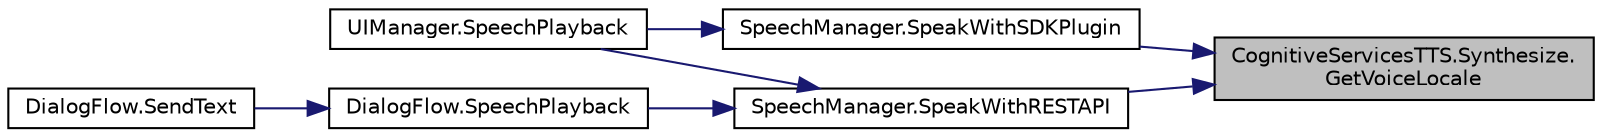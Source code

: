 digraph "CognitiveServicesTTS.Synthesize.GetVoiceLocale"
{
 // LATEX_PDF_SIZE
  edge [fontname="Helvetica",fontsize="10",labelfontname="Helvetica",labelfontsize="10"];
  node [fontname="Helvetica",fontsize="10",shape=record];
  rankdir="RL";
  Node1 [label="CognitiveServicesTTS.Synthesize.\lGetVoiceLocale",height=0.2,width=0.4,color="black", fillcolor="grey75", style="filled", fontcolor="black",tooltip=" "];
  Node1 -> Node2 [dir="back",color="midnightblue",fontsize="10",style="solid",fontname="Helvetica"];
  Node2 [label="SpeechManager.SpeakWithRESTAPI",height=0.2,width=0.4,color="black", fillcolor="white", style="filled",URL="$class_speech_manager.html#a28ed59cffc74b1ce44a8183d5005e845",tooltip="Converts a text string into synthesized speech using Microsoft Cognitive Services,..."];
  Node2 -> Node3 [dir="back",color="midnightblue",fontsize="10",style="solid",fontname="Helvetica"];
  Node3 [label="UIManager.SpeechPlayback",height=0.2,width=0.4,color="black", fillcolor="white", style="filled",URL="$class_u_i_manager.html#a9497a450300bb36c55b518272dbde471",tooltip=" "];
  Node2 -> Node4 [dir="back",color="midnightblue",fontsize="10",style="solid",fontname="Helvetica"];
  Node4 [label="DialogFlow.SpeechPlayback",height=0.2,width=0.4,color="black", fillcolor="white", style="filled",URL="$class_dialog_flow.html#a39911c564941edd7d8b775c279097838",tooltip=" "];
  Node4 -> Node5 [dir="back",color="midnightblue",fontsize="10",style="solid",fontname="Helvetica"];
  Node5 [label="DialogFlow.SendText",height=0.2,width=0.4,color="black", fillcolor="white", style="filled",URL="$class_dialog_flow.html#aaa4aed666bb64845a05c4507e5b431d7",tooltip=" "];
  Node1 -> Node6 [dir="back",color="midnightblue",fontsize="10",style="solid",fontname="Helvetica"];
  Node6 [label="SpeechManager.SpeakWithSDKPlugin",height=0.2,width=0.4,color="black", fillcolor="white", style="filled",URL="$class_speech_manager.html#af0d648cf1cd3e40dfb5dd1492d5812cf",tooltip=" "];
  Node6 -> Node3 [dir="back",color="midnightblue",fontsize="10",style="solid",fontname="Helvetica"];
}
